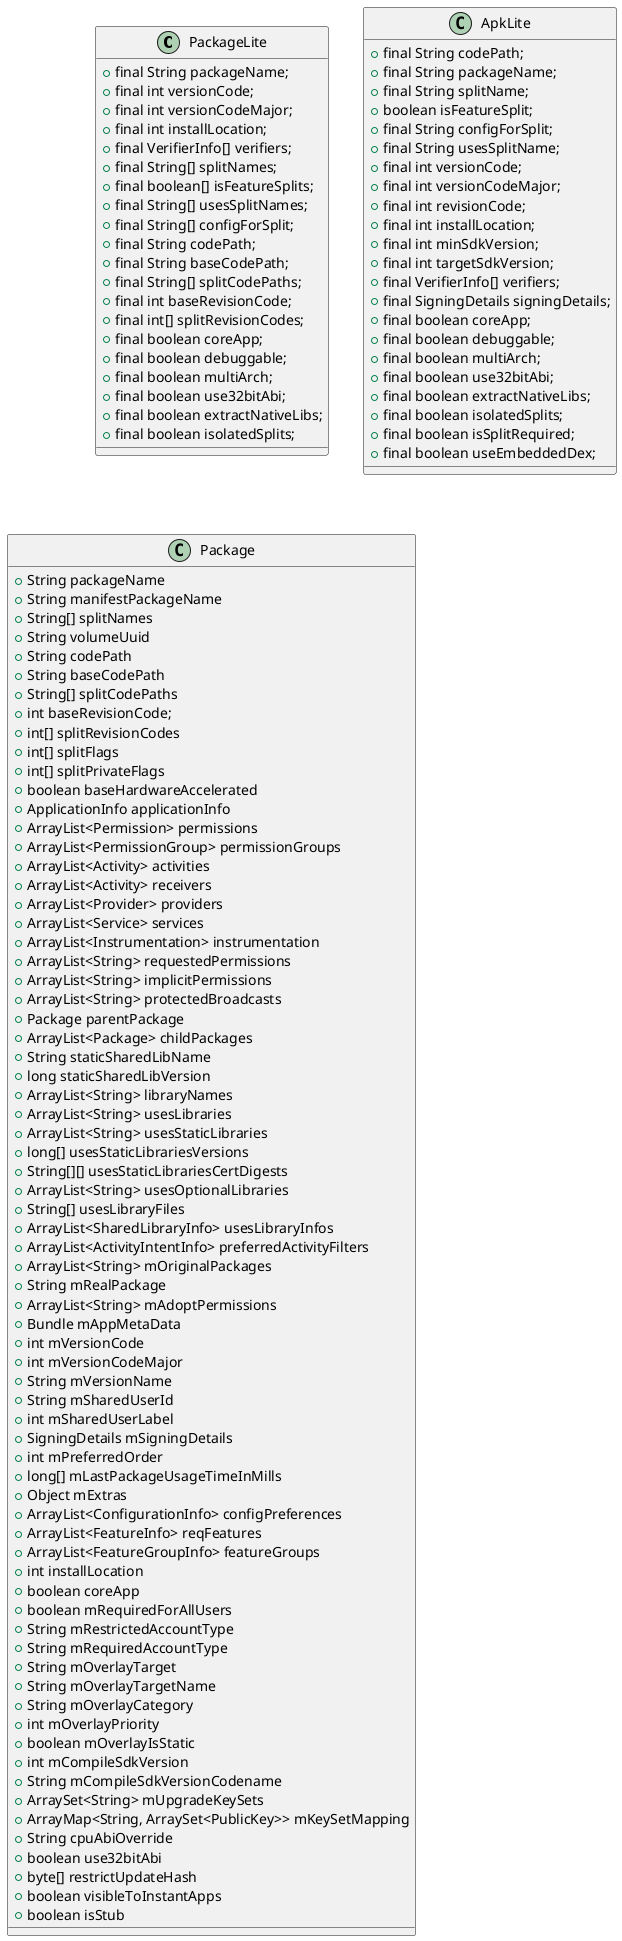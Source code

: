 @startuml

class PackageLite {
    +final String packageName;
    +final int versionCode;
    +final int versionCodeMajor;
    +final int installLocation;
    +final VerifierInfo[] verifiers;
    +final String[] splitNames;
    +final boolean[] isFeatureSplits;
    +final String[] usesSplitNames;
    +final String[] configForSplit;
    +final String codePath;
    +final String baseCodePath;
    +final String[] splitCodePaths;
    +final int baseRevisionCode;
    +final int[] splitRevisionCodes;
    +final boolean coreApp;
    +final boolean debuggable;
    +final boolean multiArch;
    +final boolean use32bitAbi;
    +final boolean extractNativeLibs;
    +final boolean isolatedSplits;    
}
class ApkLite {
    +final String codePath;
    +final String packageName;
    +final String splitName;
    +boolean isFeatureSplit;
    +final String configForSplit;
    +final String usesSplitName;
    +final int versionCode;
    +final int versionCodeMajor;
    +final int revisionCode;
    +final int installLocation;
    +final int minSdkVersion;
    +final int targetSdkVersion;
    +final VerifierInfo[] verifiers;
    +final SigningDetails signingDetails;
    +final boolean coreApp;
    +final boolean debuggable;
    +final boolean multiArch;
    +final boolean use32bitAbi;
    +final boolean extractNativeLibs;
    +final boolean isolatedSplits;
    +final boolean isSplitRequired;
    +final boolean useEmbeddedDex;
    
}
class Package {
    +String packageName
    +String manifestPackageName
    +String[] splitNames
    +String volumeUuid
    +String codePath
    +String baseCodePath
    +String[] splitCodePaths
    +int baseRevisionCode;
    +int[] splitRevisionCodes
    +int[] splitFlags
    +int[] splitPrivateFlags
    +boolean baseHardwareAccelerated
    +ApplicationInfo applicationInfo
    +ArrayList<Permission> permissions
    +ArrayList<PermissionGroup> permissionGroups
    +ArrayList<Activity> activities
    +ArrayList<Activity> receivers
    +ArrayList<Provider> providers
    +ArrayList<Service> services
    +ArrayList<Instrumentation> instrumentation
    +ArrayList<String> requestedPermissions
    +ArrayList<String> implicitPermissions
    +ArrayList<String> protectedBroadcasts
    +Package parentPackage
    +ArrayList<Package> childPackages
    +String staticSharedLibName
    +long staticSharedLibVersion
    +ArrayList<String> libraryNames
    +ArrayList<String> usesLibraries
    +ArrayList<String> usesStaticLibraries
    +long[] usesStaticLibrariesVersions
    +String[][] usesStaticLibrariesCertDigests
    +ArrayList<String> usesOptionalLibraries
    +String[] usesLibraryFiles
    +ArrayList<SharedLibraryInfo> usesLibraryInfos
    +ArrayList<ActivityIntentInfo> preferredActivityFilters
    +ArrayList<String> mOriginalPackages
    +String mRealPackage
    +ArrayList<String> mAdoptPermissions
    +Bundle mAppMetaData
    +int mVersionCode
    +int mVersionCodeMajor
    +String mVersionName
    +String mSharedUserId
    +int mSharedUserLabel
    +SigningDetails mSigningDetails
    +int mPreferredOrder
    +long[] mLastPackageUsageTimeInMills
    +Object mExtras
    +ArrayList<ConfigurationInfo> configPreferences
    +ArrayList<FeatureInfo> reqFeatures
    +ArrayList<FeatureGroupInfo> featureGroups
    +int installLocation
    +boolean coreApp
    +boolean mRequiredForAllUsers
    +String mRestrictedAccountType
    +String mRequiredAccountType
    +String mOverlayTarget
    +String mOverlayTargetName
    +String mOverlayCategory
    +int mOverlayPriority
    +boolean mOverlayIsStatic
    +int mCompileSdkVersion
    +String mCompileSdkVersionCodename
    +ArraySet<String> mUpgradeKeySets
    +ArrayMap<String, ArraySet<PublicKey>> mKeySetMapping
    +String cpuAbiOverride
    +boolean use32bitAbi
    +byte[] restrictUpdateHash
    +boolean visibleToInstantApps
    +boolean isStub
}
@enduml

